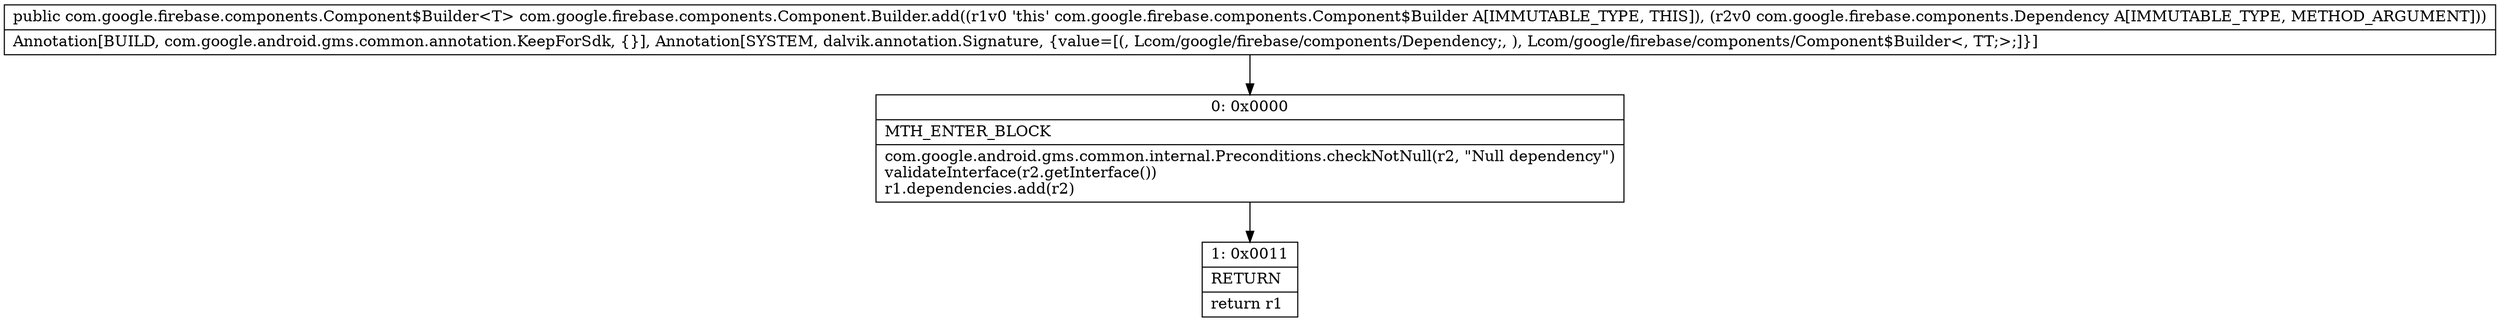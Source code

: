 digraph "CFG forcom.google.firebase.components.Component.Builder.add(Lcom\/google\/firebase\/components\/Dependency;)Lcom\/google\/firebase\/components\/Component$Builder;" {
Node_0 [shape=record,label="{0\:\ 0x0000|MTH_ENTER_BLOCK\l|com.google.android.gms.common.internal.Preconditions.checkNotNull(r2, \"Null dependency\")\lvalidateInterface(r2.getInterface())\lr1.dependencies.add(r2)\l}"];
Node_1 [shape=record,label="{1\:\ 0x0011|RETURN\l|return r1\l}"];
MethodNode[shape=record,label="{public com.google.firebase.components.Component$Builder\<T\> com.google.firebase.components.Component.Builder.add((r1v0 'this' com.google.firebase.components.Component$Builder A[IMMUTABLE_TYPE, THIS]), (r2v0 com.google.firebase.components.Dependency A[IMMUTABLE_TYPE, METHOD_ARGUMENT]))  | Annotation[BUILD, com.google.android.gms.common.annotation.KeepForSdk, \{\}], Annotation[SYSTEM, dalvik.annotation.Signature, \{value=[(, Lcom\/google\/firebase\/components\/Dependency;, ), Lcom\/google\/firebase\/components\/Component$Builder\<, TT;\>;]\}]\l}"];
MethodNode -> Node_0;
Node_0 -> Node_1;
}

